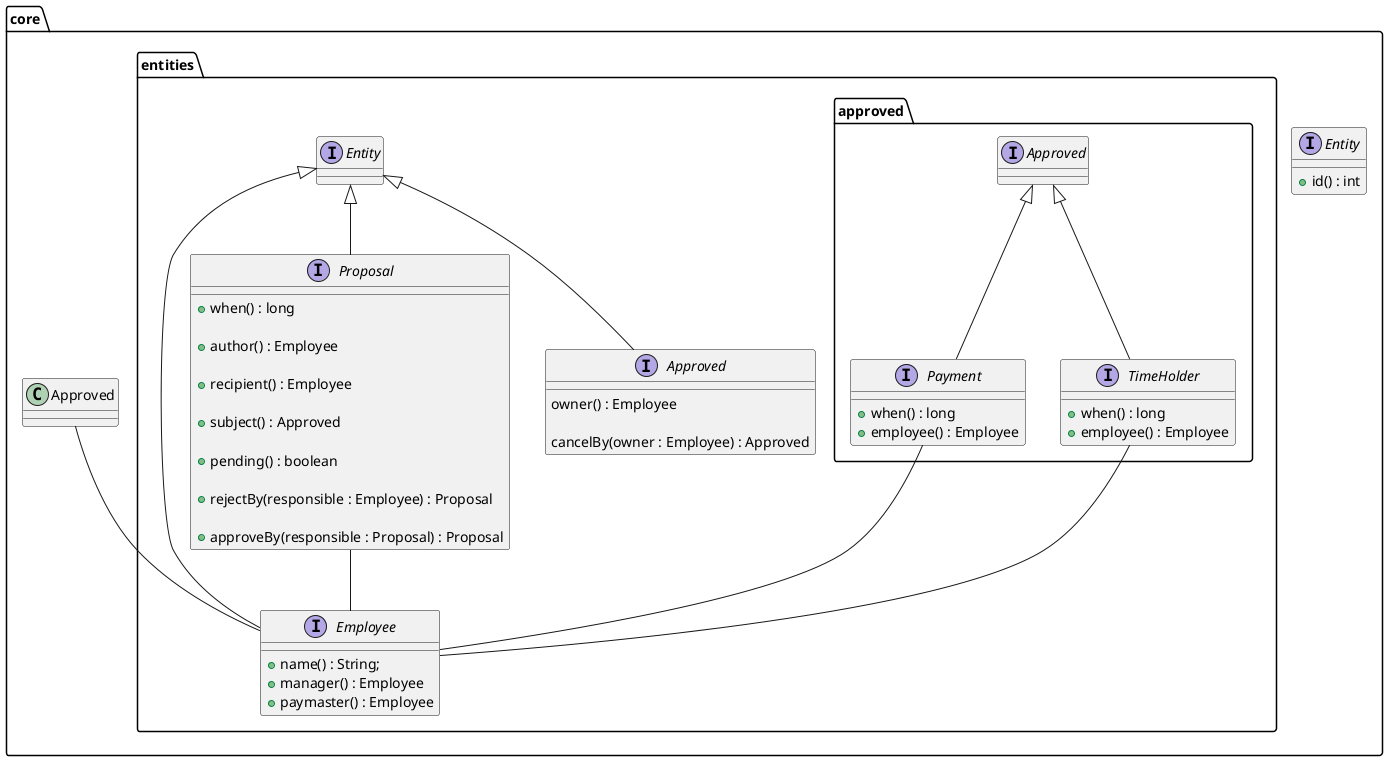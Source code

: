 @startuml

package "core" {

  interface Entity {
    + id() : int
  }

  package "entities" {

  interface Employee extends Entity {
    + name() : String;
    + manager() : Employee
    + paymaster() : Employee
  }

  interface Proposal extends Entity {
    + when() : long

    + author() : Employee

    + recipient() : Employee

    + subject() : Approved

    + pending() : boolean

    + rejectBy(responsible : Employee) : Proposal

    + approveBy(responsible : Proposal) : Proposal
  }

  interface Approved extends Entity {
    owner() : Employee

    cancelBy(owner : Employee) : Approved
  }

  package "approved" {

    interface Payment extends Approved {
      + when() : long
      + employee() : Employee
    }

    interface TimeHolder extends Approved{
      + when() : long
      + employee() : Employee
    }
  }
}

Proposal -- Employee
Approved -- Employee
TimeHolder -- Employee
Payment-- Employee

@enduml